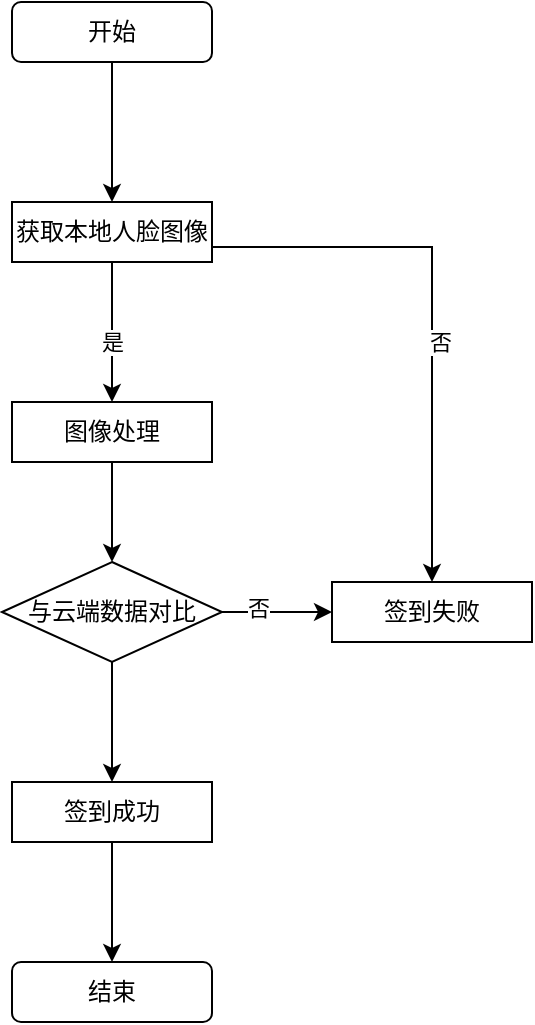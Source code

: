 <mxfile version="24.1.0" type="device">
  <diagram name="第 1 页" id="cVy5eQwIqlXfNgqw4wyD">
    <mxGraphModel dx="521" dy="613" grid="1" gridSize="10" guides="1" tooltips="1" connect="1" arrows="1" fold="1" page="1" pageScale="1" pageWidth="827" pageHeight="1169" math="0" shadow="0">
      <root>
        <mxCell id="0" />
        <mxCell id="1" parent="0" />
        <mxCell id="u9lxnVgJj2btmIp8vmVK-8" style="edgeStyle=orthogonalEdgeStyle;rounded=0;orthogonalLoop=1;jettySize=auto;html=1;exitX=0.5;exitY=1;exitDx=0;exitDy=0;" edge="1" parent="1" source="u9lxnVgJj2btmIp8vmVK-1" target="u9lxnVgJj2btmIp8vmVK-3">
          <mxGeometry relative="1" as="geometry" />
        </mxCell>
        <mxCell id="u9lxnVgJj2btmIp8vmVK-1" value="开始" style="rounded=1;whiteSpace=wrap;html=1;" vertex="1" parent="1">
          <mxGeometry x="390" y="60" width="100" height="30" as="geometry" />
        </mxCell>
        <mxCell id="u9lxnVgJj2btmIp8vmVK-6" style="edgeStyle=orthogonalEdgeStyle;rounded=0;orthogonalLoop=1;jettySize=auto;html=1;exitX=0.5;exitY=1;exitDx=0;exitDy=0;" edge="1" parent="1" source="u9lxnVgJj2btmIp8vmVK-3">
          <mxGeometry relative="1" as="geometry">
            <mxPoint x="440" y="260" as="targetPoint" />
          </mxGeometry>
        </mxCell>
        <mxCell id="u9lxnVgJj2btmIp8vmVK-10" value="是" style="edgeLabel;html=1;align=center;verticalAlign=middle;resizable=0;points=[];" vertex="1" connectable="0" parent="u9lxnVgJj2btmIp8vmVK-6">
          <mxGeometry x="0.138" y="-1" relative="1" as="geometry">
            <mxPoint as="offset" />
          </mxGeometry>
        </mxCell>
        <mxCell id="u9lxnVgJj2btmIp8vmVK-23" style="edgeStyle=orthogonalEdgeStyle;rounded=0;orthogonalLoop=1;jettySize=auto;html=1;exitX=1;exitY=0.75;exitDx=0;exitDy=0;entryX=0.5;entryY=0;entryDx=0;entryDy=0;" edge="1" parent="1" source="u9lxnVgJj2btmIp8vmVK-3" target="u9lxnVgJj2btmIp8vmVK-22">
          <mxGeometry relative="1" as="geometry" />
        </mxCell>
        <mxCell id="u9lxnVgJj2btmIp8vmVK-24" value="否" style="edgeLabel;html=1;align=center;verticalAlign=middle;resizable=0;points=[];" vertex="1" connectable="0" parent="u9lxnVgJj2btmIp8vmVK-23">
          <mxGeometry x="0.132" y="4" relative="1" as="geometry">
            <mxPoint as="offset" />
          </mxGeometry>
        </mxCell>
        <mxCell id="u9lxnVgJj2btmIp8vmVK-3" value="获取本地人脸图像" style="rounded=0;whiteSpace=wrap;html=1;" vertex="1" parent="1">
          <mxGeometry x="390" y="160" width="100" height="30" as="geometry" />
        </mxCell>
        <mxCell id="u9lxnVgJj2btmIp8vmVK-4" value="结束" style="rounded=1;whiteSpace=wrap;html=1;" vertex="1" parent="1">
          <mxGeometry x="390" y="540" width="100" height="30" as="geometry" />
        </mxCell>
        <mxCell id="u9lxnVgJj2btmIp8vmVK-14" style="edgeStyle=orthogonalEdgeStyle;rounded=0;orthogonalLoop=1;jettySize=auto;html=1;exitX=0.5;exitY=1;exitDx=0;exitDy=0;entryX=0.5;entryY=0;entryDx=0;entryDy=0;" edge="1" parent="1" source="u9lxnVgJj2btmIp8vmVK-12" target="u9lxnVgJj2btmIp8vmVK-15">
          <mxGeometry relative="1" as="geometry">
            <mxPoint x="440" y="330" as="targetPoint" />
          </mxGeometry>
        </mxCell>
        <mxCell id="u9lxnVgJj2btmIp8vmVK-12" value="图像处理" style="rounded=0;whiteSpace=wrap;html=1;" vertex="1" parent="1">
          <mxGeometry x="390" y="260" width="100" height="30" as="geometry" />
        </mxCell>
        <mxCell id="u9lxnVgJj2btmIp8vmVK-16" style="edgeStyle=orthogonalEdgeStyle;rounded=0;orthogonalLoop=1;jettySize=auto;html=1;exitX=1;exitY=0.5;exitDx=0;exitDy=0;" edge="1" parent="1" source="u9lxnVgJj2btmIp8vmVK-15">
          <mxGeometry relative="1" as="geometry">
            <mxPoint x="550" y="365" as="targetPoint" />
          </mxGeometry>
        </mxCell>
        <mxCell id="u9lxnVgJj2btmIp8vmVK-25" value="否" style="edgeLabel;html=1;align=center;verticalAlign=middle;resizable=0;points=[];" vertex="1" connectable="0" parent="u9lxnVgJj2btmIp8vmVK-16">
          <mxGeometry x="-0.366" y="2" relative="1" as="geometry">
            <mxPoint as="offset" />
          </mxGeometry>
        </mxCell>
        <mxCell id="u9lxnVgJj2btmIp8vmVK-21" style="edgeStyle=orthogonalEdgeStyle;rounded=0;orthogonalLoop=1;jettySize=auto;html=1;exitX=0.5;exitY=1;exitDx=0;exitDy=0;entryX=0.5;entryY=0;entryDx=0;entryDy=0;" edge="1" parent="1" source="u9lxnVgJj2btmIp8vmVK-15" target="u9lxnVgJj2btmIp8vmVK-20">
          <mxGeometry relative="1" as="geometry" />
        </mxCell>
        <mxCell id="u9lxnVgJj2btmIp8vmVK-15" value="与云端数据对比" style="rhombus;whiteSpace=wrap;html=1;" vertex="1" parent="1">
          <mxGeometry x="385" y="340" width="110" height="50" as="geometry" />
        </mxCell>
        <mxCell id="u9lxnVgJj2btmIp8vmVK-26" style="edgeStyle=orthogonalEdgeStyle;rounded=0;orthogonalLoop=1;jettySize=auto;html=1;exitX=0.5;exitY=1;exitDx=0;exitDy=0;entryX=0.5;entryY=0;entryDx=0;entryDy=0;" edge="1" parent="1" source="u9lxnVgJj2btmIp8vmVK-20" target="u9lxnVgJj2btmIp8vmVK-4">
          <mxGeometry relative="1" as="geometry" />
        </mxCell>
        <mxCell id="u9lxnVgJj2btmIp8vmVK-20" value="签到成功" style="rounded=0;whiteSpace=wrap;html=1;" vertex="1" parent="1">
          <mxGeometry x="390" y="450" width="100" height="30" as="geometry" />
        </mxCell>
        <mxCell id="u9lxnVgJj2btmIp8vmVK-22" value="签到失败" style="rounded=0;whiteSpace=wrap;html=1;" vertex="1" parent="1">
          <mxGeometry x="550" y="350" width="100" height="30" as="geometry" />
        </mxCell>
      </root>
    </mxGraphModel>
  </diagram>
</mxfile>

